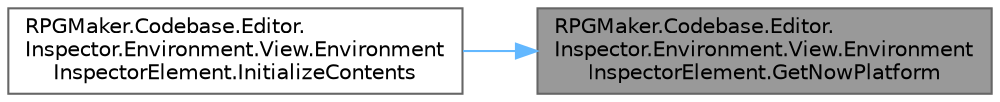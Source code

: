 digraph "RPGMaker.Codebase.Editor.Inspector.Environment.View.EnvironmentInspectorElement.GetNowPlatform"
{
 // LATEX_PDF_SIZE
  bgcolor="transparent";
  edge [fontname=Helvetica,fontsize=10,labelfontname=Helvetica,labelfontsize=10];
  node [fontname=Helvetica,fontsize=10,shape=box,height=0.2,width=0.4];
  rankdir="RL";
  Node1 [id="Node000001",label="RPGMaker.Codebase.Editor.\lInspector.Environment.View.Environment\lInspectorElement.GetNowPlatform",height=0.2,width=0.4,color="gray40", fillcolor="grey60", style="filled", fontcolor="black",tooltip="現在のプラットフォーム"];
  Node1 -> Node2 [id="edge1_Node000001_Node000002",dir="back",color="steelblue1",style="solid",tooltip=" "];
  Node2 [id="Node000002",label="RPGMaker.Codebase.Editor.\lInspector.Environment.View.Environment\lInspectorElement.InitializeContents",height=0.2,width=0.4,color="grey40", fillcolor="white", style="filled",URL="$d1/da8/class_r_p_g_maker_1_1_codebase_1_1_editor_1_1_inspector_1_1_environment_1_1_view_1_1_environment_inspector_element.html#a07fab694b617c9705000ed50e7a7ee4e",tooltip="初期化処理"];
}
